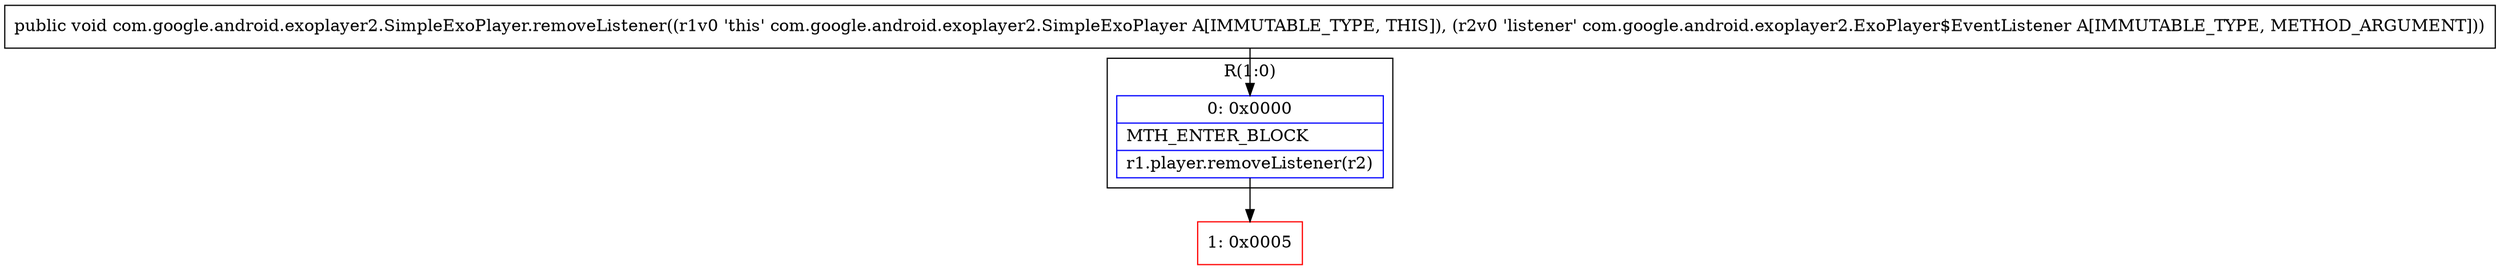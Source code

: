 digraph "CFG forcom.google.android.exoplayer2.SimpleExoPlayer.removeListener(Lcom\/google\/android\/exoplayer2\/ExoPlayer$EventListener;)V" {
subgraph cluster_Region_27424207 {
label = "R(1:0)";
node [shape=record,color=blue];
Node_0 [shape=record,label="{0\:\ 0x0000|MTH_ENTER_BLOCK\l|r1.player.removeListener(r2)\l}"];
}
Node_1 [shape=record,color=red,label="{1\:\ 0x0005}"];
MethodNode[shape=record,label="{public void com.google.android.exoplayer2.SimpleExoPlayer.removeListener((r1v0 'this' com.google.android.exoplayer2.SimpleExoPlayer A[IMMUTABLE_TYPE, THIS]), (r2v0 'listener' com.google.android.exoplayer2.ExoPlayer$EventListener A[IMMUTABLE_TYPE, METHOD_ARGUMENT])) }"];
MethodNode -> Node_0;
Node_0 -> Node_1;
}

